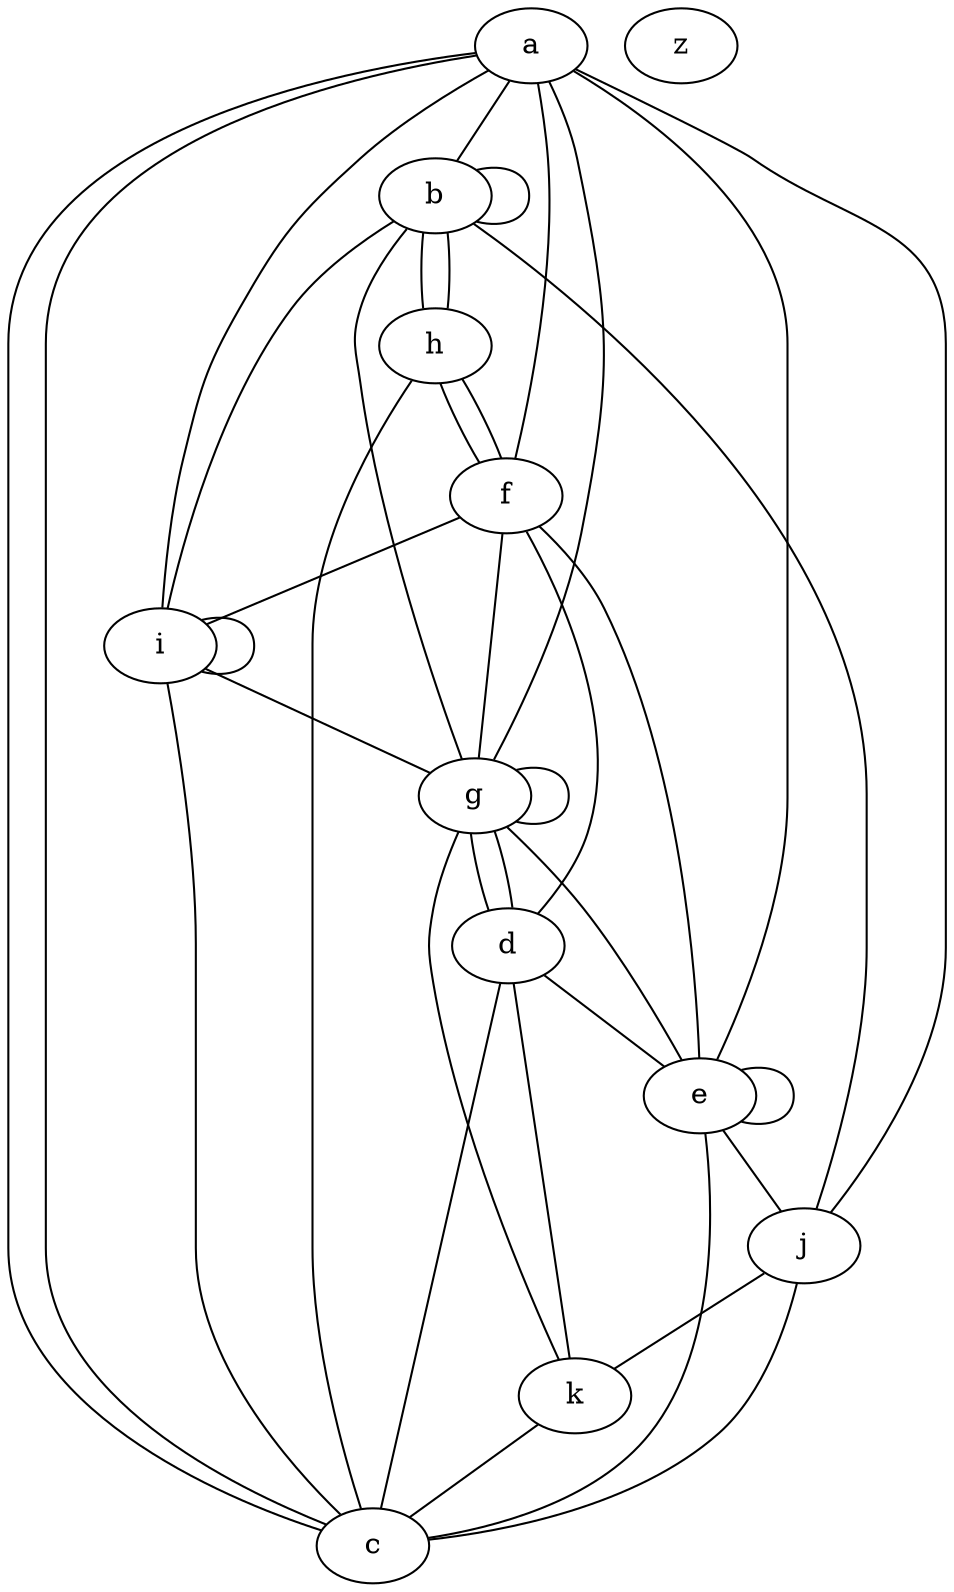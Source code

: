 graph G {
  a [ label="a" ];
  b [ label="b" ];
  c [ label="c" ];
  g [ label="g" ];
  e [ label="e" ];
  h [ label="h" ];
  i [ label="i" ];
  d [ label="d" ];
  f [ label="f" ];
  j [ label="j" ];
  k [ label="k" ];
  z [ label="z" ];
  a -- b [ label="" ];
  a -- c [ label="" ];
  a -- g [ label="" ];
  a -- e [ label="" ];
  b -- b [ label="" ];
  b -- h [ label="" ];
  b -- i [ label="" ];
  c -- a [ label="" ];
  c -- d [ label="" ];
  d -- f [ label="" ];
  d -- e [ label="" ];
  d -- g [ label="" ];
  e -- j [ label="" ];
  e -- c [ label="" ];
  e -- e [ label="" ];
  e -- f [ label="" ];
  f -- a [ label="" ];
  f -- g [ label="" ];
  f -- h [ label="" ];
  f -- i [ label="" ];
  g -- g [ label="" ];
  g -- e [ label="" ];
  g -- b [ label="" ];
  g -- d [ label="" ];
  h -- b [ label="" ];
  h -- c [ label="" ];
  h -- f [ label="" ];
  i -- a [ label="" ];
  i -- c [ label="" ];
  i -- i [ label="" ];
  i -- g [ label="" ];
  j -- k [ label="" ];
  j -- c [ label="" ];
  j -- a [ label="" ];
  j -- b [ label="" ];
  k -- c [ label="" ];
  k -- g [ label="" ];
  k -- d [ label="" ];
}
